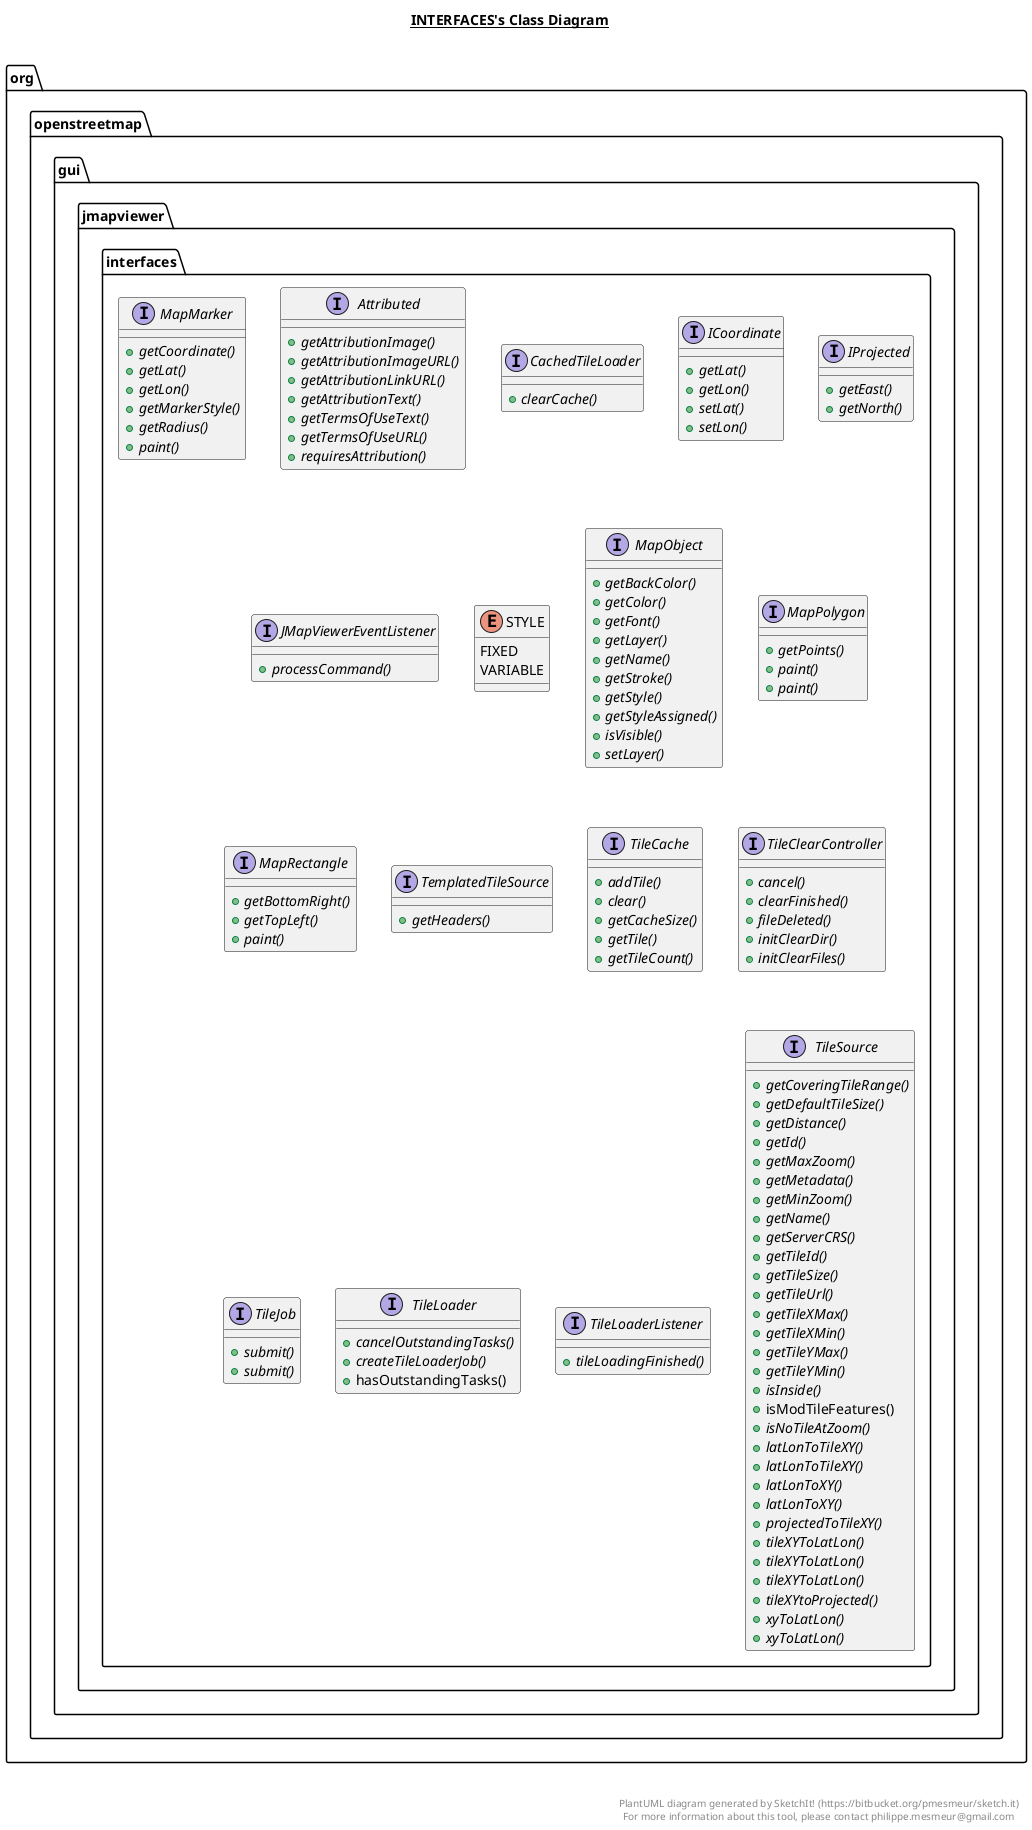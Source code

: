 @startuml

title __INTERFACES's Class Diagram__\n

  namespace org.openstreetmap.gui.jmapviewer {
    namespace interfaces {
      interface org.openstreetmap.gui.jmapviewer.interfaces.Attributed {
          {abstract} + getAttributionImage()
          {abstract} + getAttributionImageURL()
          {abstract} + getAttributionLinkURL()
          {abstract} + getAttributionText()
          {abstract} + getTermsOfUseText()
          {abstract} + getTermsOfUseURL()
          {abstract} + requiresAttribution()
      }
    }
  }
  

  namespace org.openstreetmap.gui.jmapviewer {
    namespace interfaces {
      interface org.openstreetmap.gui.jmapviewer.interfaces.CachedTileLoader {
          {abstract} + clearCache()
      }
    }
  }
  

  namespace org.openstreetmap.gui.jmapviewer {
    namespace interfaces {
      interface org.openstreetmap.gui.jmapviewer.interfaces.ICoordinate {
          {abstract} + getLat()
          {abstract} + getLon()
          {abstract} + setLat()
          {abstract} + setLon()
      }
    }
  }
  

  namespace org.openstreetmap.gui.jmapviewer {
    namespace interfaces {
      interface org.openstreetmap.gui.jmapviewer.interfaces.IProjected {
          {abstract} + getEast()
          {abstract} + getNorth()
      }
    }
  }
  

  namespace org.openstreetmap.gui.jmapviewer {
    namespace interfaces {
      interface org.openstreetmap.gui.jmapviewer.interfaces.JMapViewerEventListener {
          {abstract} + processCommand()
      }
    }
  }
  

  namespace org.openstreetmap.gui.jmapviewer {
    namespace interfaces {
      interface org.openstreetmap.gui.jmapviewer.interfaces.MapMarker {
          {abstract} + getCoordinate()
          {abstract} + getLat()
          {abstract} + getLon()
          {abstract} + getMarkerStyle()
          {abstract} + getRadius()
          {abstract} + paint()
      }
    }
  }
  

  namespace org.openstreetmap.gui.jmapviewer {
    namespace interfaces {
      enum STYLE {
        FIXED
        VARIABLE
      }
    }
  }
  

  namespace org.openstreetmap.gui.jmapviewer {
    namespace interfaces {
      interface org.openstreetmap.gui.jmapviewer.interfaces.MapObject {
          {abstract} + getBackColor()
          {abstract} + getColor()
          {abstract} + getFont()
          {abstract} + getLayer()
          {abstract} + getName()
          {abstract} + getStroke()
          {abstract} + getStyle()
          {abstract} + getStyleAssigned()
          {abstract} + isVisible()
          {abstract} + setLayer()
      }
    }
  }
  

  namespace org.openstreetmap.gui.jmapviewer {
    namespace interfaces {
      interface org.openstreetmap.gui.jmapviewer.interfaces.MapPolygon {
          {abstract} + getPoints()
          {abstract} + paint()
          {abstract} + paint()
      }
    }
  }
  

  namespace org.openstreetmap.gui.jmapviewer {
    namespace interfaces {
      interface org.openstreetmap.gui.jmapviewer.interfaces.MapRectangle {
          {abstract} + getBottomRight()
          {abstract} + getTopLeft()
          {abstract} + paint()
      }
    }
  }
  

  namespace org.openstreetmap.gui.jmapviewer {
    namespace interfaces {
      interface org.openstreetmap.gui.jmapviewer.interfaces.TemplatedTileSource {
          {abstract} + getHeaders()
      }
    }
  }
  

  namespace org.openstreetmap.gui.jmapviewer {
    namespace interfaces {
      interface org.openstreetmap.gui.jmapviewer.interfaces.TileCache {
          {abstract} + addTile()
          {abstract} + clear()
          {abstract} + getCacheSize()
          {abstract} + getTile()
          {abstract} + getTileCount()
      }
    }
  }
  

  namespace org.openstreetmap.gui.jmapviewer {
    namespace interfaces {
      interface org.openstreetmap.gui.jmapviewer.interfaces.TileClearController {
          {abstract} + cancel()
          {abstract} + clearFinished()
          {abstract} + fileDeleted()
          {abstract} + initClearDir()
          {abstract} + initClearFiles()
      }
    }
  }
  

  namespace org.openstreetmap.gui.jmapviewer {
    namespace interfaces {
      interface org.openstreetmap.gui.jmapviewer.interfaces.TileJob {
          {abstract} + submit()
          {abstract} + submit()
      }
    }
  }
  

  namespace org.openstreetmap.gui.jmapviewer {
    namespace interfaces {
      interface org.openstreetmap.gui.jmapviewer.interfaces.TileLoader {
          {abstract} + cancelOutstandingTasks()
          {abstract} + createTileLoaderJob()
          + hasOutstandingTasks()
      }
    }
  }
  

  namespace org.openstreetmap.gui.jmapviewer {
    namespace interfaces {
      interface org.openstreetmap.gui.jmapviewer.interfaces.TileLoaderListener {
          {abstract} + tileLoadingFinished()
      }
    }
  }
  

  namespace org.openstreetmap.gui.jmapviewer {
    namespace interfaces {
      interface org.openstreetmap.gui.jmapviewer.interfaces.TileSource {
          {abstract} + getCoveringTileRange()
          {abstract} + getDefaultTileSize()
          {abstract} + getDistance()
          {abstract} + getId()
          {abstract} + getMaxZoom()
          {abstract} + getMetadata()
          {abstract} + getMinZoom()
          {abstract} + getName()
          {abstract} + getServerCRS()
          {abstract} + getTileId()
          {abstract} + getTileSize()
          {abstract} + getTileUrl()
          {abstract} + getTileXMax()
          {abstract} + getTileXMin()
          {abstract} + getTileYMax()
          {abstract} + getTileYMin()
          {abstract} + isInside()
          + isModTileFeatures()
          {abstract} + isNoTileAtZoom()
          {abstract} + latLonToTileXY()
          {abstract} + latLonToTileXY()
          {abstract} + latLonToXY()
          {abstract} + latLonToXY()
          {abstract} + projectedToTileXY()
          {abstract} + tileXYToLatLon()
          {abstract} + tileXYToLatLon()
          {abstract} + tileXYToLatLon()
          {abstract} + tileXYtoProjected()
          {abstract} + xyToLatLon()
          {abstract} + xyToLatLon()
      }
    }
  }
  

  org.openstreetmap.gui.jmapviewer.interfaces.MapMarker +-down- org.openstreetmap.gui.jmapviewer.interfaces.MapMarker.STYLE


right footer


PlantUML diagram generated by SketchIt! (https://bitbucket.org/pmesmeur/sketch.it)
For more information about this tool, please contact philippe.mesmeur@gmail.com
endfooter

@enduml
